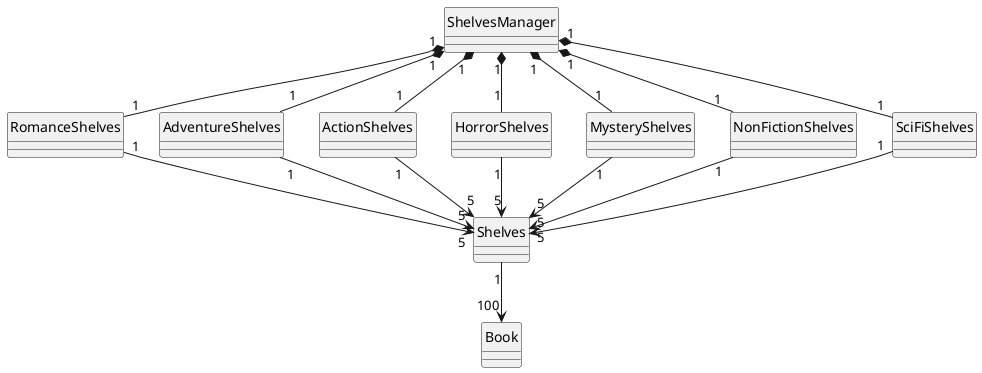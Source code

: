 @startuml
skinparam classAttributeIconSize 0
hide circle

class ShelvesManager {
}

class RomanceShelves {
}

class AdventureShelves {
}

class ActionShelves {
}

class HorrorShelves {
}

class MysteryShelves {
}

class NonFictionShelves {
}

class SciFiShelves {
}


ShelvesManager "1" *-- "1" RomanceShelves
ShelvesManager "1" *-- "1" AdventureShelves
ShelvesManager "1" *-- "1" ActionShelves
ShelvesManager "1" *-- "1" HorrorShelves
ShelvesManager "1" *-- "1" MysteryShelves
ShelvesManager "1" *-- "1" NonFictionShelves
ShelvesManager "1" *-- "1" SciFiShelves

RomanceShelves "1" --> "5" Shelves
AdventureShelves "1" --> "5" Shelves
ActionShelves "1" --> "5" Shelves
HorrorShelves "1" --> "5" Shelves
MysteryShelves "1" --> "5" Shelves
NonFictionShelves "1" --> "5" Shelves
SciFiShelves "1" --> "5" Shelves

Shelves "1" --> "100" Book


note left of ShelvesManager::getShelvesManagerInstance
  Singleton pattern implementation
end note

@enduml